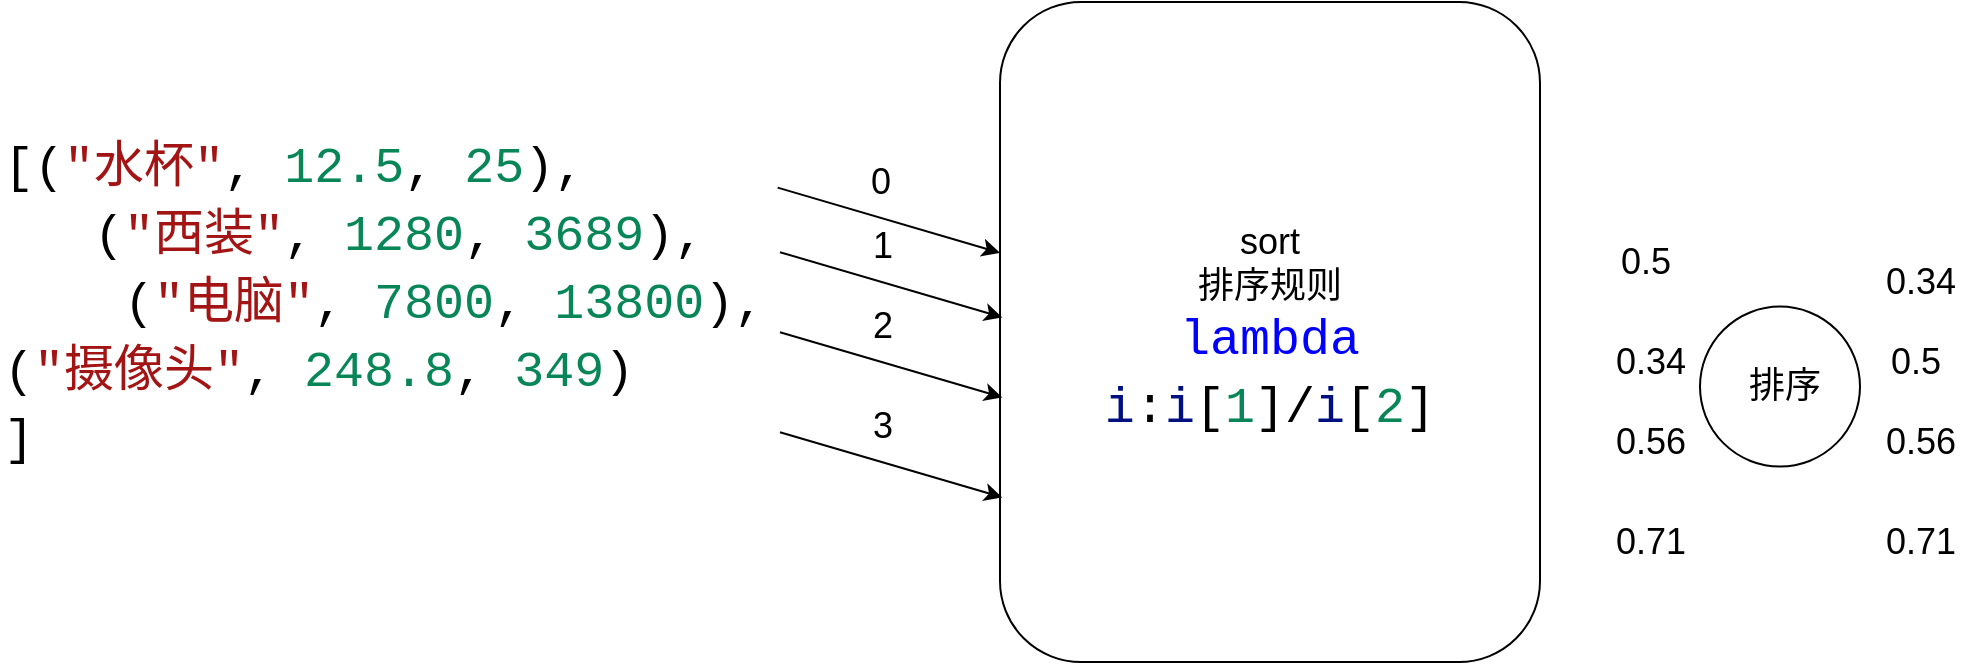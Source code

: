 <mxfile>
    <diagram id="D2fE_oMyPlLrdb45GPDS" name="第 1 页">
        <mxGraphModel dx="1007" dy="499" grid="1" gridSize="10" guides="1" tooltips="1" connect="1" arrows="1" fold="1" page="1" pageScale="1" pageWidth="850" pageHeight="1100" math="0" shadow="0">
            <root>
                <mxCell id="0"/>
                <mxCell id="1" parent="0"/>
                <mxCell id="2" value="&lt;div style=&quot;color: rgb(0, 0, 0); background-color: rgb(255, 255, 255); font-family: Consolas, &amp;quot;Courier New&amp;quot;, monospace; font-weight: normal; font-size: 25px; line-height: 34px;&quot;&gt;&lt;div&gt;&lt;span style=&quot;color: #000000;&quot;&gt;[&lt;/span&gt;(&lt;span style=&quot;color: rgb(163, 21, 21);&quot;&gt;&quot;水杯&quot;&lt;/span&gt;, &lt;span style=&quot;color: rgb(9, 134, 88);&quot;&gt;12.5&lt;/span&gt;, &lt;span style=&quot;color: rgb(9, 134, 88);&quot;&gt;25&lt;/span&gt;),&amp;nbsp; &amp;nbsp; &amp;nbsp; &amp;nbsp; &amp;nbsp;(&lt;span style=&quot;color: rgb(163, 21, 21);&quot;&gt;&quot;西装&quot;&lt;/span&gt;, &lt;span style=&quot;color: rgb(9, 134, 88);&quot;&gt;1280&lt;/span&gt;, &lt;span style=&quot;color: rgb(9, 134, 88);&quot;&gt;3689&lt;/span&gt;),&amp;nbsp; &amp;nbsp; &amp;nbsp; (&lt;span style=&quot;color: rgb(163, 21, 21);&quot;&gt;&quot;电脑&quot;&lt;/span&gt;, &lt;span style=&quot;color: rgb(9, 134, 88);&quot;&gt;7800&lt;/span&gt;, &lt;span style=&quot;color: rgb(9, 134, 88);&quot;&gt;13800&lt;/span&gt;),&lt;/div&gt;&lt;div&gt;&lt;span style=&quot;color: #000000;&quot;&gt;(&lt;/span&gt;&lt;span style=&quot;color: #a31515;&quot;&gt;&quot;摄像头&quot;&lt;/span&gt;&lt;span style=&quot;color: #000000;&quot;&gt;, &lt;/span&gt;&lt;span style=&quot;color: #098658;&quot;&gt;248.8&lt;/span&gt;&lt;span style=&quot;color: #000000;&quot;&gt;, &lt;/span&gt;&lt;span style=&quot;color: #098658;&quot;&gt;349&lt;/span&gt;&lt;span style=&quot;color: #000000;&quot;&gt;)&lt;/span&gt;&lt;/div&gt;&lt;div&gt;&lt;span style=&quot;color: #000000;&quot;&gt;]&lt;/span&gt;&lt;/div&gt;&lt;/div&gt;" style="text;whiteSpace=wrap;html=1;" vertex="1" parent="1">
                    <mxGeometry x="20" y="210" width="390" height="170" as="geometry"/>
                </mxCell>
                <mxCell id="3" value="&lt;font style=&quot;font-size: 18px;&quot;&gt;sort&lt;br&gt;排序规则&lt;br&gt;&lt;div style=&quot;background-color: rgb(255, 255, 255); font-family: Consolas, &amp;quot;Courier New&amp;quot;, monospace; font-size: 25px; line-height: 34px;&quot;&gt;&lt;span style=&quot;color: #0000ff;&quot;&gt;lambda&lt;/span&gt; &lt;span style=&quot;color: #001080;&quot;&gt;i&lt;/span&gt;:&lt;span style=&quot;color: #001080;&quot;&gt;i&lt;/span&gt;[&lt;span style=&quot;color: #098658;&quot;&gt;1&lt;/span&gt;]/&lt;span style=&quot;color: #001080;&quot;&gt;i&lt;/span&gt;[&lt;span style=&quot;color: #098658;&quot;&gt;2&lt;/span&gt;]&lt;/div&gt;&lt;/font&gt;" style="rounded=1;whiteSpace=wrap;html=1;" vertex="1" parent="1">
                    <mxGeometry x="520" y="150" width="270" height="330" as="geometry"/>
                </mxCell>
                <mxCell id="4" value="" style="endArrow=classic;html=1;fontSize=18;exitX=0.997;exitY=0.193;exitDx=0;exitDy=0;exitPerimeter=0;" edge="1" parent="1" source="2" target="3">
                    <mxGeometry width="50" height="50" relative="1" as="geometry">
                        <mxPoint x="320" y="200" as="sourcePoint"/>
                        <mxPoint x="370" y="150" as="targetPoint"/>
                    </mxGeometry>
                </mxCell>
                <mxCell id="5" value="0" style="text;html=1;align=center;verticalAlign=middle;resizable=0;points=[];autosize=1;strokeColor=none;fillColor=none;fontSize=18;" vertex="1" parent="1">
                    <mxGeometry x="445" y="220" width="30" height="40" as="geometry"/>
                </mxCell>
                <mxCell id="6" value="&amp;nbsp;0.5" style="text;html=1;align=center;verticalAlign=middle;resizable=0;points=[];autosize=1;strokeColor=none;fillColor=none;fontSize=18;" vertex="1" parent="1">
                    <mxGeometry x="815" y="260" width="50" height="40" as="geometry"/>
                </mxCell>
                <mxCell id="7" value="" style="endArrow=classic;html=1;fontSize=18;exitX=0.997;exitY=0.193;exitDx=0;exitDy=0;exitPerimeter=0;" edge="1" parent="1">
                    <mxGeometry width="50" height="50" relative="1" as="geometry">
                        <mxPoint x="410.0" y="275.1" as="sourcePoint"/>
                        <mxPoint x="521.17" y="307.701" as="targetPoint"/>
                    </mxGeometry>
                </mxCell>
                <mxCell id="8" value="1" style="text;html=1;align=center;verticalAlign=middle;resizable=0;points=[];autosize=1;strokeColor=none;fillColor=none;fontSize=18;" vertex="1" parent="1">
                    <mxGeometry x="446.17" y="252.29" width="30" height="40" as="geometry"/>
                </mxCell>
                <mxCell id="9" value="0.34" style="text;html=1;align=center;verticalAlign=middle;resizable=0;points=[];autosize=1;strokeColor=none;fillColor=none;fontSize=18;" vertex="1" parent="1">
                    <mxGeometry x="815" y="310" width="60" height="40" as="geometry"/>
                </mxCell>
                <mxCell id="10" value="0.56" style="text;html=1;align=center;verticalAlign=middle;resizable=0;points=[];autosize=1;strokeColor=none;fillColor=none;fontSize=18;" vertex="1" parent="1">
                    <mxGeometry x="815" y="350" width="60" height="40" as="geometry"/>
                </mxCell>
                <mxCell id="11" value="0.71" style="text;html=1;align=center;verticalAlign=middle;resizable=0;points=[];autosize=1;strokeColor=none;fillColor=none;fontSize=18;" vertex="1" parent="1">
                    <mxGeometry x="815" y="400" width="60" height="40" as="geometry"/>
                </mxCell>
                <mxCell id="12" value="" style="endArrow=classic;html=1;fontSize=18;exitX=0.997;exitY=0.193;exitDx=0;exitDy=0;exitPerimeter=0;" edge="1" parent="1">
                    <mxGeometry width="50" height="50" relative="1" as="geometry">
                        <mxPoint x="410" y="315.1" as="sourcePoint"/>
                        <mxPoint x="521.17" y="347.701" as="targetPoint"/>
                    </mxGeometry>
                </mxCell>
                <mxCell id="13" value="2" style="text;html=1;align=center;verticalAlign=middle;resizable=0;points=[];autosize=1;strokeColor=none;fillColor=none;fontSize=18;" vertex="1" parent="1">
                    <mxGeometry x="446.17" y="292.29" width="30" height="40" as="geometry"/>
                </mxCell>
                <mxCell id="14" value="" style="endArrow=classic;html=1;fontSize=18;exitX=0.997;exitY=0.193;exitDx=0;exitDy=0;exitPerimeter=0;" edge="1" parent="1">
                    <mxGeometry width="50" height="50" relative="1" as="geometry">
                        <mxPoint x="410" y="365.1" as="sourcePoint"/>
                        <mxPoint x="521.17" y="397.701" as="targetPoint"/>
                    </mxGeometry>
                </mxCell>
                <mxCell id="15" value="3" style="text;html=1;align=center;verticalAlign=middle;resizable=0;points=[];autosize=1;strokeColor=none;fillColor=none;fontSize=18;" vertex="1" parent="1">
                    <mxGeometry x="446.17" y="342.29" width="30" height="40" as="geometry"/>
                </mxCell>
                <mxCell id="16" value="&amp;nbsp;0.5" style="text;html=1;align=center;verticalAlign=middle;resizable=0;points=[];autosize=1;strokeColor=none;fillColor=none;fontSize=18;" vertex="1" parent="1">
                    <mxGeometry x="950" y="310" width="50" height="40" as="geometry"/>
                </mxCell>
                <mxCell id="17" value="0.34" style="text;html=1;align=center;verticalAlign=middle;resizable=0;points=[];autosize=1;strokeColor=none;fillColor=none;fontSize=18;" vertex="1" parent="1">
                    <mxGeometry x="950" y="270" width="60" height="40" as="geometry"/>
                </mxCell>
                <mxCell id="18" value="0.56" style="text;html=1;align=center;verticalAlign=middle;resizable=0;points=[];autosize=1;strokeColor=none;fillColor=none;fontSize=18;" vertex="1" parent="1">
                    <mxGeometry x="950" y="350" width="60" height="40" as="geometry"/>
                </mxCell>
                <mxCell id="19" value="0.71" style="text;html=1;align=center;verticalAlign=middle;resizable=0;points=[];autosize=1;strokeColor=none;fillColor=none;fontSize=18;" vertex="1" parent="1">
                    <mxGeometry x="950" y="400" width="60" height="40" as="geometry"/>
                </mxCell>
                <mxCell id="20" value="&amp;nbsp;排序" style="ellipse;whiteSpace=wrap;html=1;fontSize=18;" vertex="1" parent="1">
                    <mxGeometry x="870" y="302.29" width="80" height="80" as="geometry"/>
                </mxCell>
            </root>
        </mxGraphModel>
    </diagram>
</mxfile>